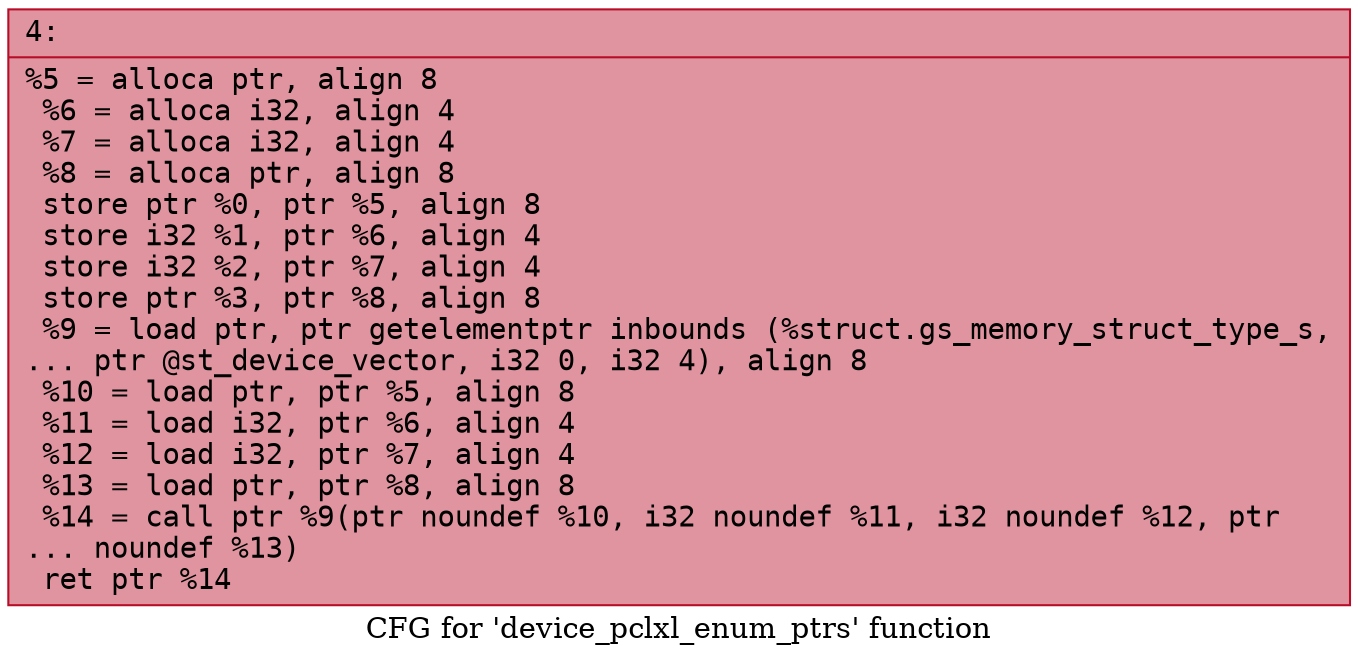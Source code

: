 digraph "CFG for 'device_pclxl_enum_ptrs' function" {
	label="CFG for 'device_pclxl_enum_ptrs' function";

	Node0x600003bbb7f0 [shape=record,color="#b70d28ff", style=filled, fillcolor="#b70d2870" fontname="Courier",label="{4:\l|  %5 = alloca ptr, align 8\l  %6 = alloca i32, align 4\l  %7 = alloca i32, align 4\l  %8 = alloca ptr, align 8\l  store ptr %0, ptr %5, align 8\l  store i32 %1, ptr %6, align 4\l  store i32 %2, ptr %7, align 4\l  store ptr %3, ptr %8, align 8\l  %9 = load ptr, ptr getelementptr inbounds (%struct.gs_memory_struct_type_s,\l... ptr @st_device_vector, i32 0, i32 4), align 8\l  %10 = load ptr, ptr %5, align 8\l  %11 = load i32, ptr %6, align 4\l  %12 = load i32, ptr %7, align 4\l  %13 = load ptr, ptr %8, align 8\l  %14 = call ptr %9(ptr noundef %10, i32 noundef %11, i32 noundef %12, ptr\l... noundef %13)\l  ret ptr %14\l}"];
}
